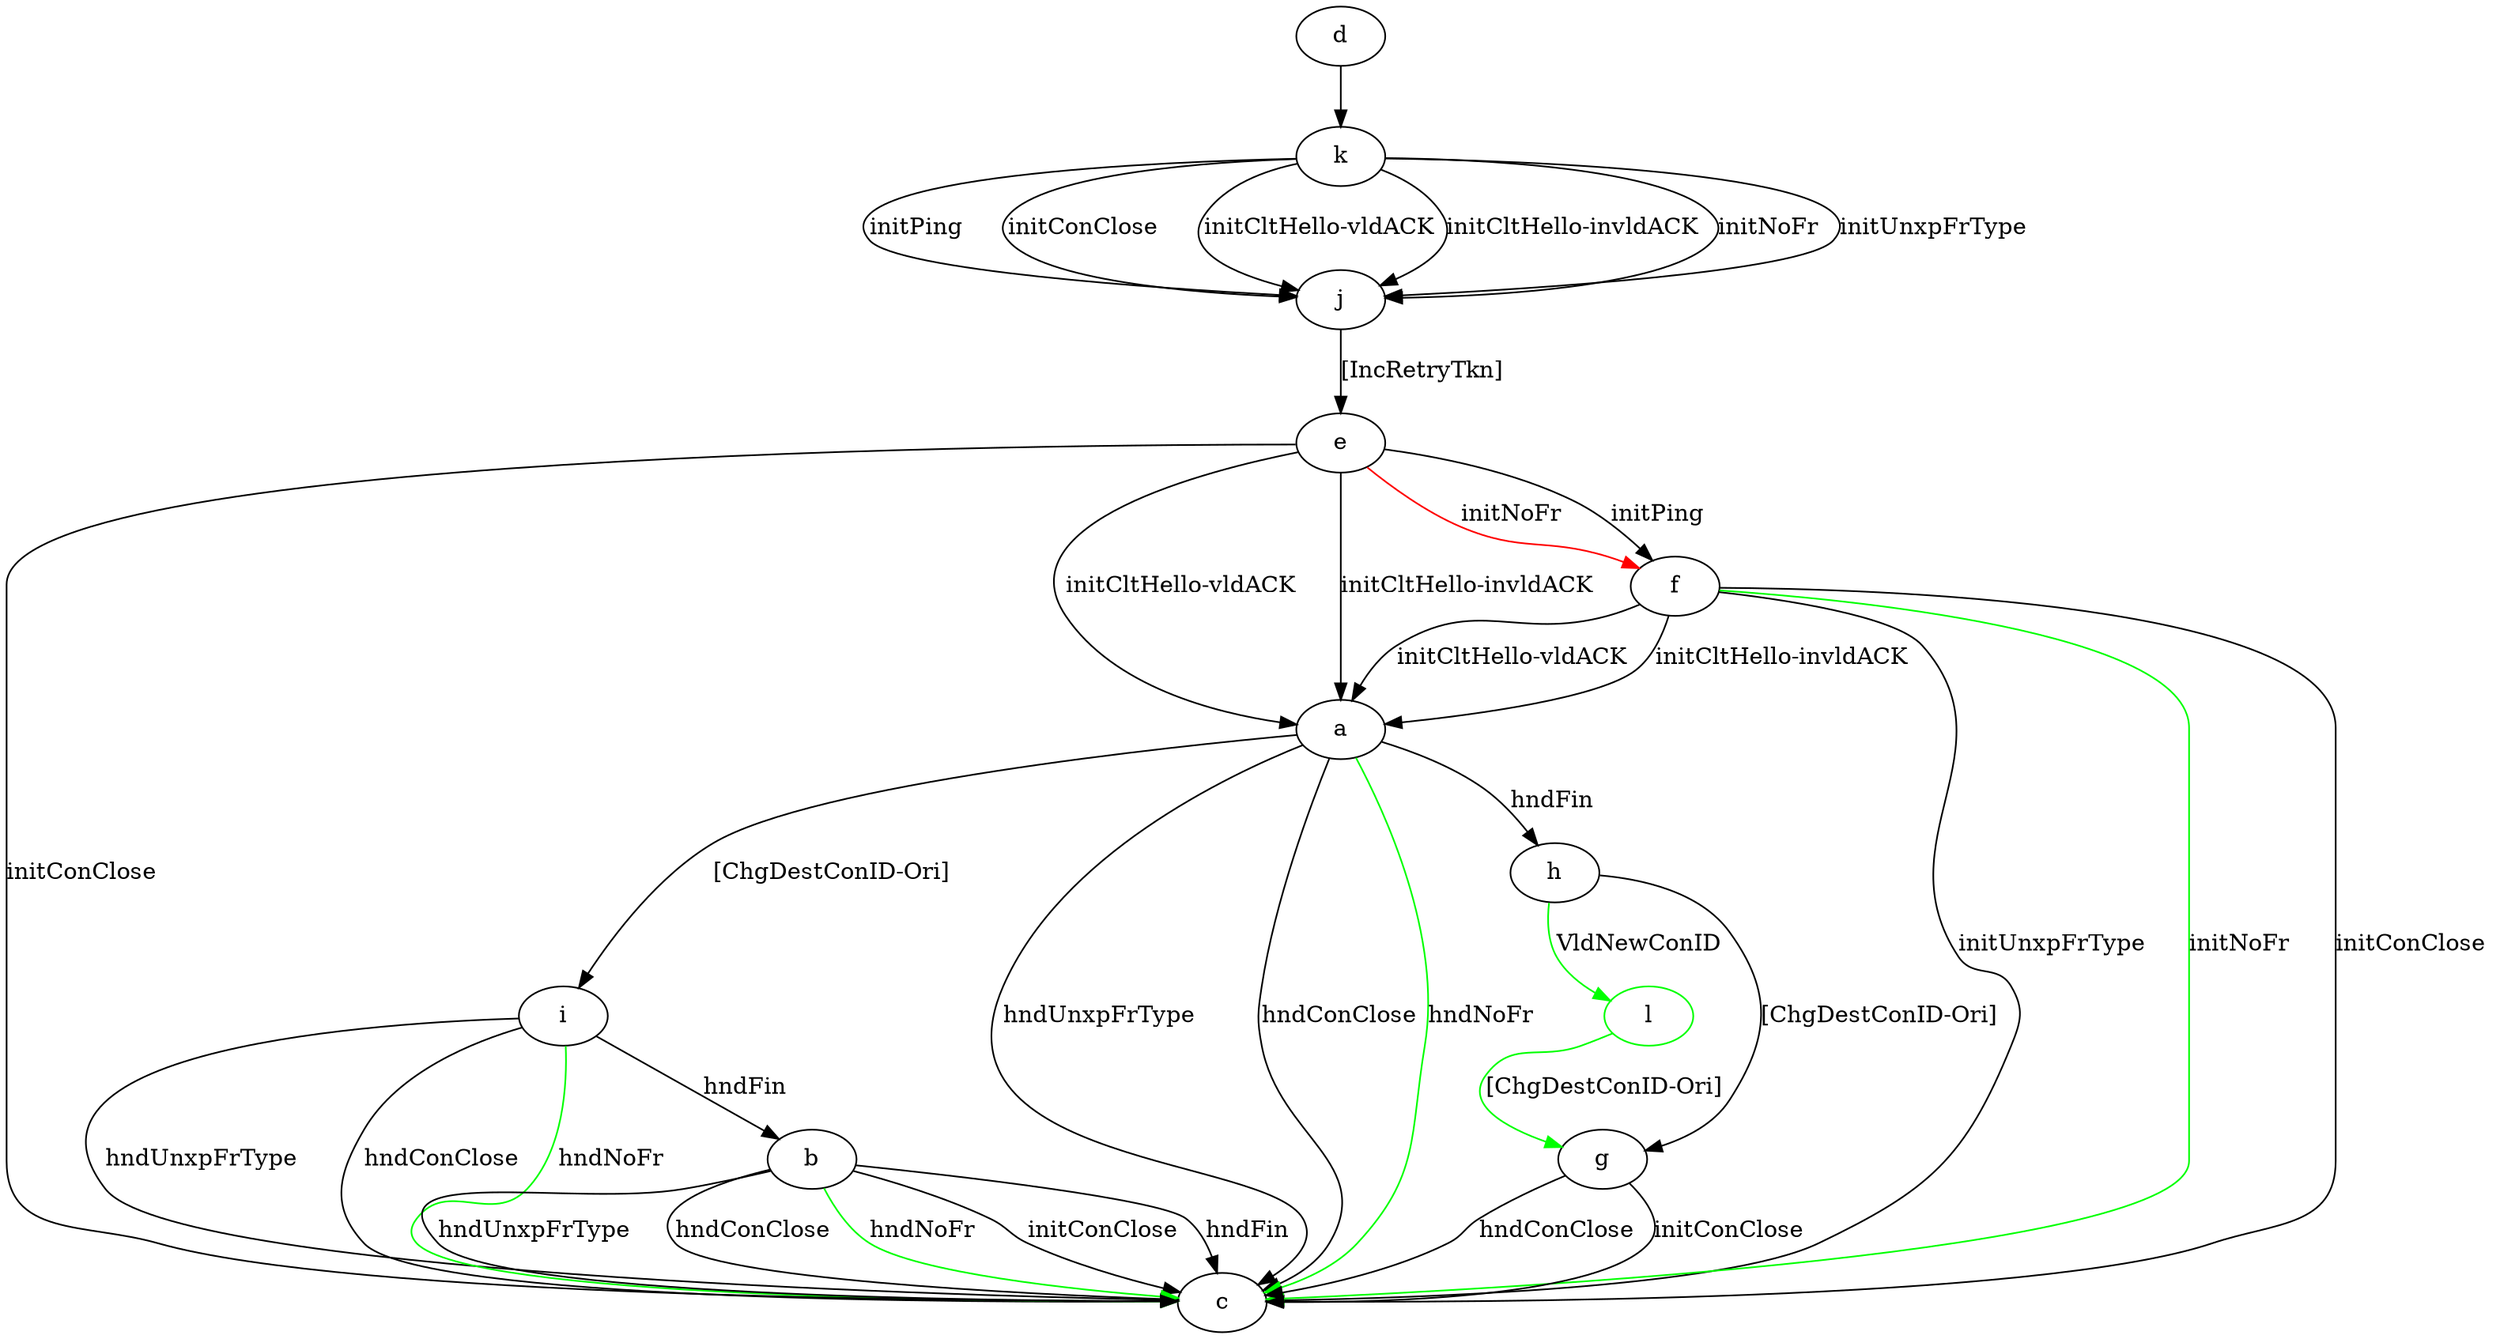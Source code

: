 digraph "" {
	a -> c	[key=0,
		label="hndUnxpFrType "];
	a -> c	[key=1,
		label="hndConClose "];
	a -> c	[key=2,
		color=green,
		label="hndNoFr "];
	a -> h	[key=0,
		label="hndFin "];
	a -> i	[key=0,
		label="[ChgDestConID-Ori] "];
	b -> c	[key=0,
		label="initConClose "];
	b -> c	[key=1,
		label="hndFin "];
	b -> c	[key=2,
		label="hndUnxpFrType "];
	b -> c	[key=3,
		label="hndConClose "];
	b -> c	[key=4,
		color=green,
		label="hndNoFr "];
	d -> k	[key=0];
	e -> a	[key=0,
		label="initCltHello-vldACK "];
	e -> a	[key=1,
		label="initCltHello-invldACK "];
	e -> c	[key=0,
		label="initConClose "];
	e -> f	[key=0,
		label="initPing "];
	e -> f	[key=1,
		color=red,
		label="initNoFr "];
	f -> a	[key=0,
		label="initCltHello-vldACK "];
	f -> a	[key=1,
		label="initCltHello-invldACK "];
	f -> c	[key=0,
		label="initConClose "];
	f -> c	[key=1,
		label="initUnxpFrType "];
	f -> c	[key=2,
		color=green,
		label="initNoFr "];
	g -> c	[key=0,
		label="initConClose "];
	g -> c	[key=1,
		label="hndConClose "];
	h -> g	[key=0,
		label="[ChgDestConID-Ori] "];
	l	[color=green];
	h -> l	[key=0,
		color=green,
		label="VldNewConID "];
	i -> b	[key=0,
		label="hndFin "];
	i -> c	[key=0,
		label="hndUnxpFrType "];
	i -> c	[key=1,
		label="hndConClose "];
	i -> c	[key=2,
		color=green,
		label="hndNoFr "];
	j -> e	[key=0,
		label="[IncRetryTkn] "];
	k -> j	[key=0,
		label="initPing "];
	k -> j	[key=1,
		label="initConClose "];
	k -> j	[key=2,
		label="initCltHello-vldACK "];
	k -> j	[key=3,
		label="initCltHello-invldACK "];
	k -> j	[key=4,
		label="initNoFr "];
	k -> j	[key=5,
		label="initUnxpFrType "];
	l -> g	[key=0,
		color=green,
		label="[ChgDestConID-Ori] "];
}

